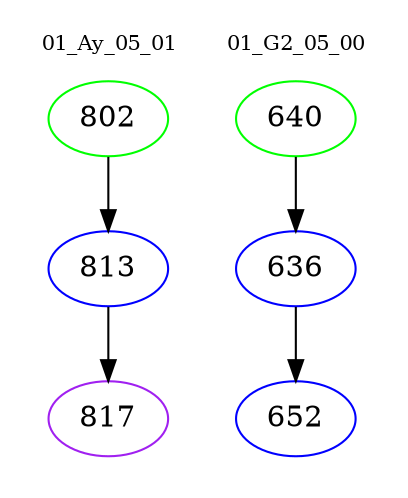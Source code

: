 digraph{
subgraph cluster_0 {
color = white
label = "01_Ay_05_01";
fontsize=10;
T0_802 [label="802", color="green"]
T0_802 -> T0_813 [color="black"]
T0_813 [label="813", color="blue"]
T0_813 -> T0_817 [color="black"]
T0_817 [label="817", color="purple"]
}
subgraph cluster_1 {
color = white
label = "01_G2_05_00";
fontsize=10;
T1_640 [label="640", color="green"]
T1_640 -> T1_636 [color="black"]
T1_636 [label="636", color="blue"]
T1_636 -> T1_652 [color="black"]
T1_652 [label="652", color="blue"]
}
}
